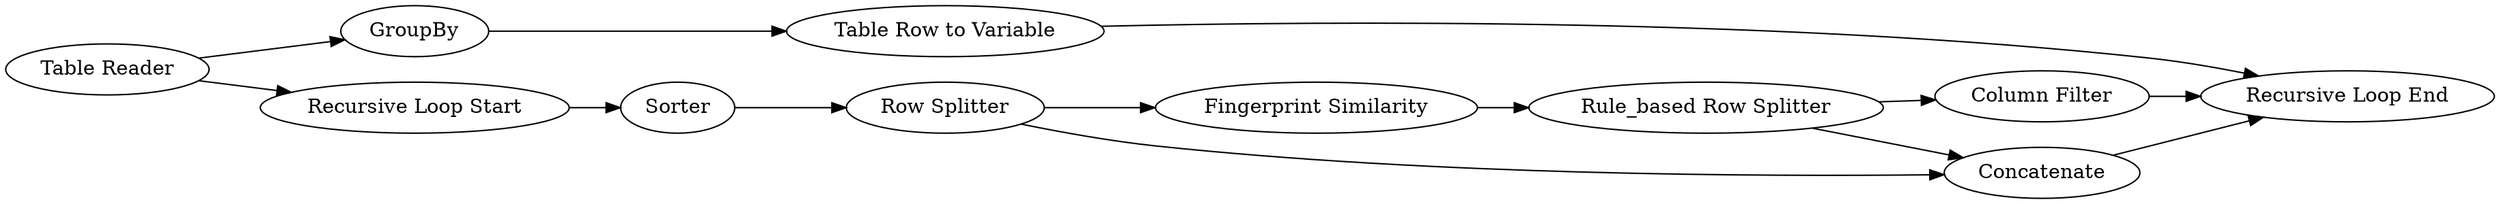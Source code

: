 digraph {
	"-6849059480484809184_27" [label="Fingerprint Similarity"]
	"-6849059480484809184_28" [label="Rule_based Row Splitter"]
	"-6849059480484809184_33" [label=GroupBy]
	"-6849059480484809184_31" [label="Table Reader"]
	"-6849059480484809184_34" [label="Table Row to Variable"]
	"-6849059480484809184_29" [label=Concatenate]
	"-6849059480484809184_25" [label=Sorter]
	"-6849059480484809184_24" [label="Recursive Loop Start"]
	"-6849059480484809184_32" [label="Column Filter"]
	"-6849059480484809184_30" [label="Recursive Loop End"]
	"-6849059480484809184_26" [label="Row Splitter"]
	"-6849059480484809184_26" -> "-6849059480484809184_27"
	"-6849059480484809184_32" -> "-6849059480484809184_30"
	"-6849059480484809184_29" -> "-6849059480484809184_30"
	"-6849059480484809184_33" -> "-6849059480484809184_34"
	"-6849059480484809184_26" -> "-6849059480484809184_29"
	"-6849059480484809184_28" -> "-6849059480484809184_32"
	"-6849059480484809184_25" -> "-6849059480484809184_26"
	"-6849059480484809184_27" -> "-6849059480484809184_28"
	"-6849059480484809184_28" -> "-6849059480484809184_29"
	"-6849059480484809184_24" -> "-6849059480484809184_25"
	"-6849059480484809184_31" -> "-6849059480484809184_33"
	"-6849059480484809184_31" -> "-6849059480484809184_24"
	"-6849059480484809184_34" -> "-6849059480484809184_30"
	rankdir=LR
}
